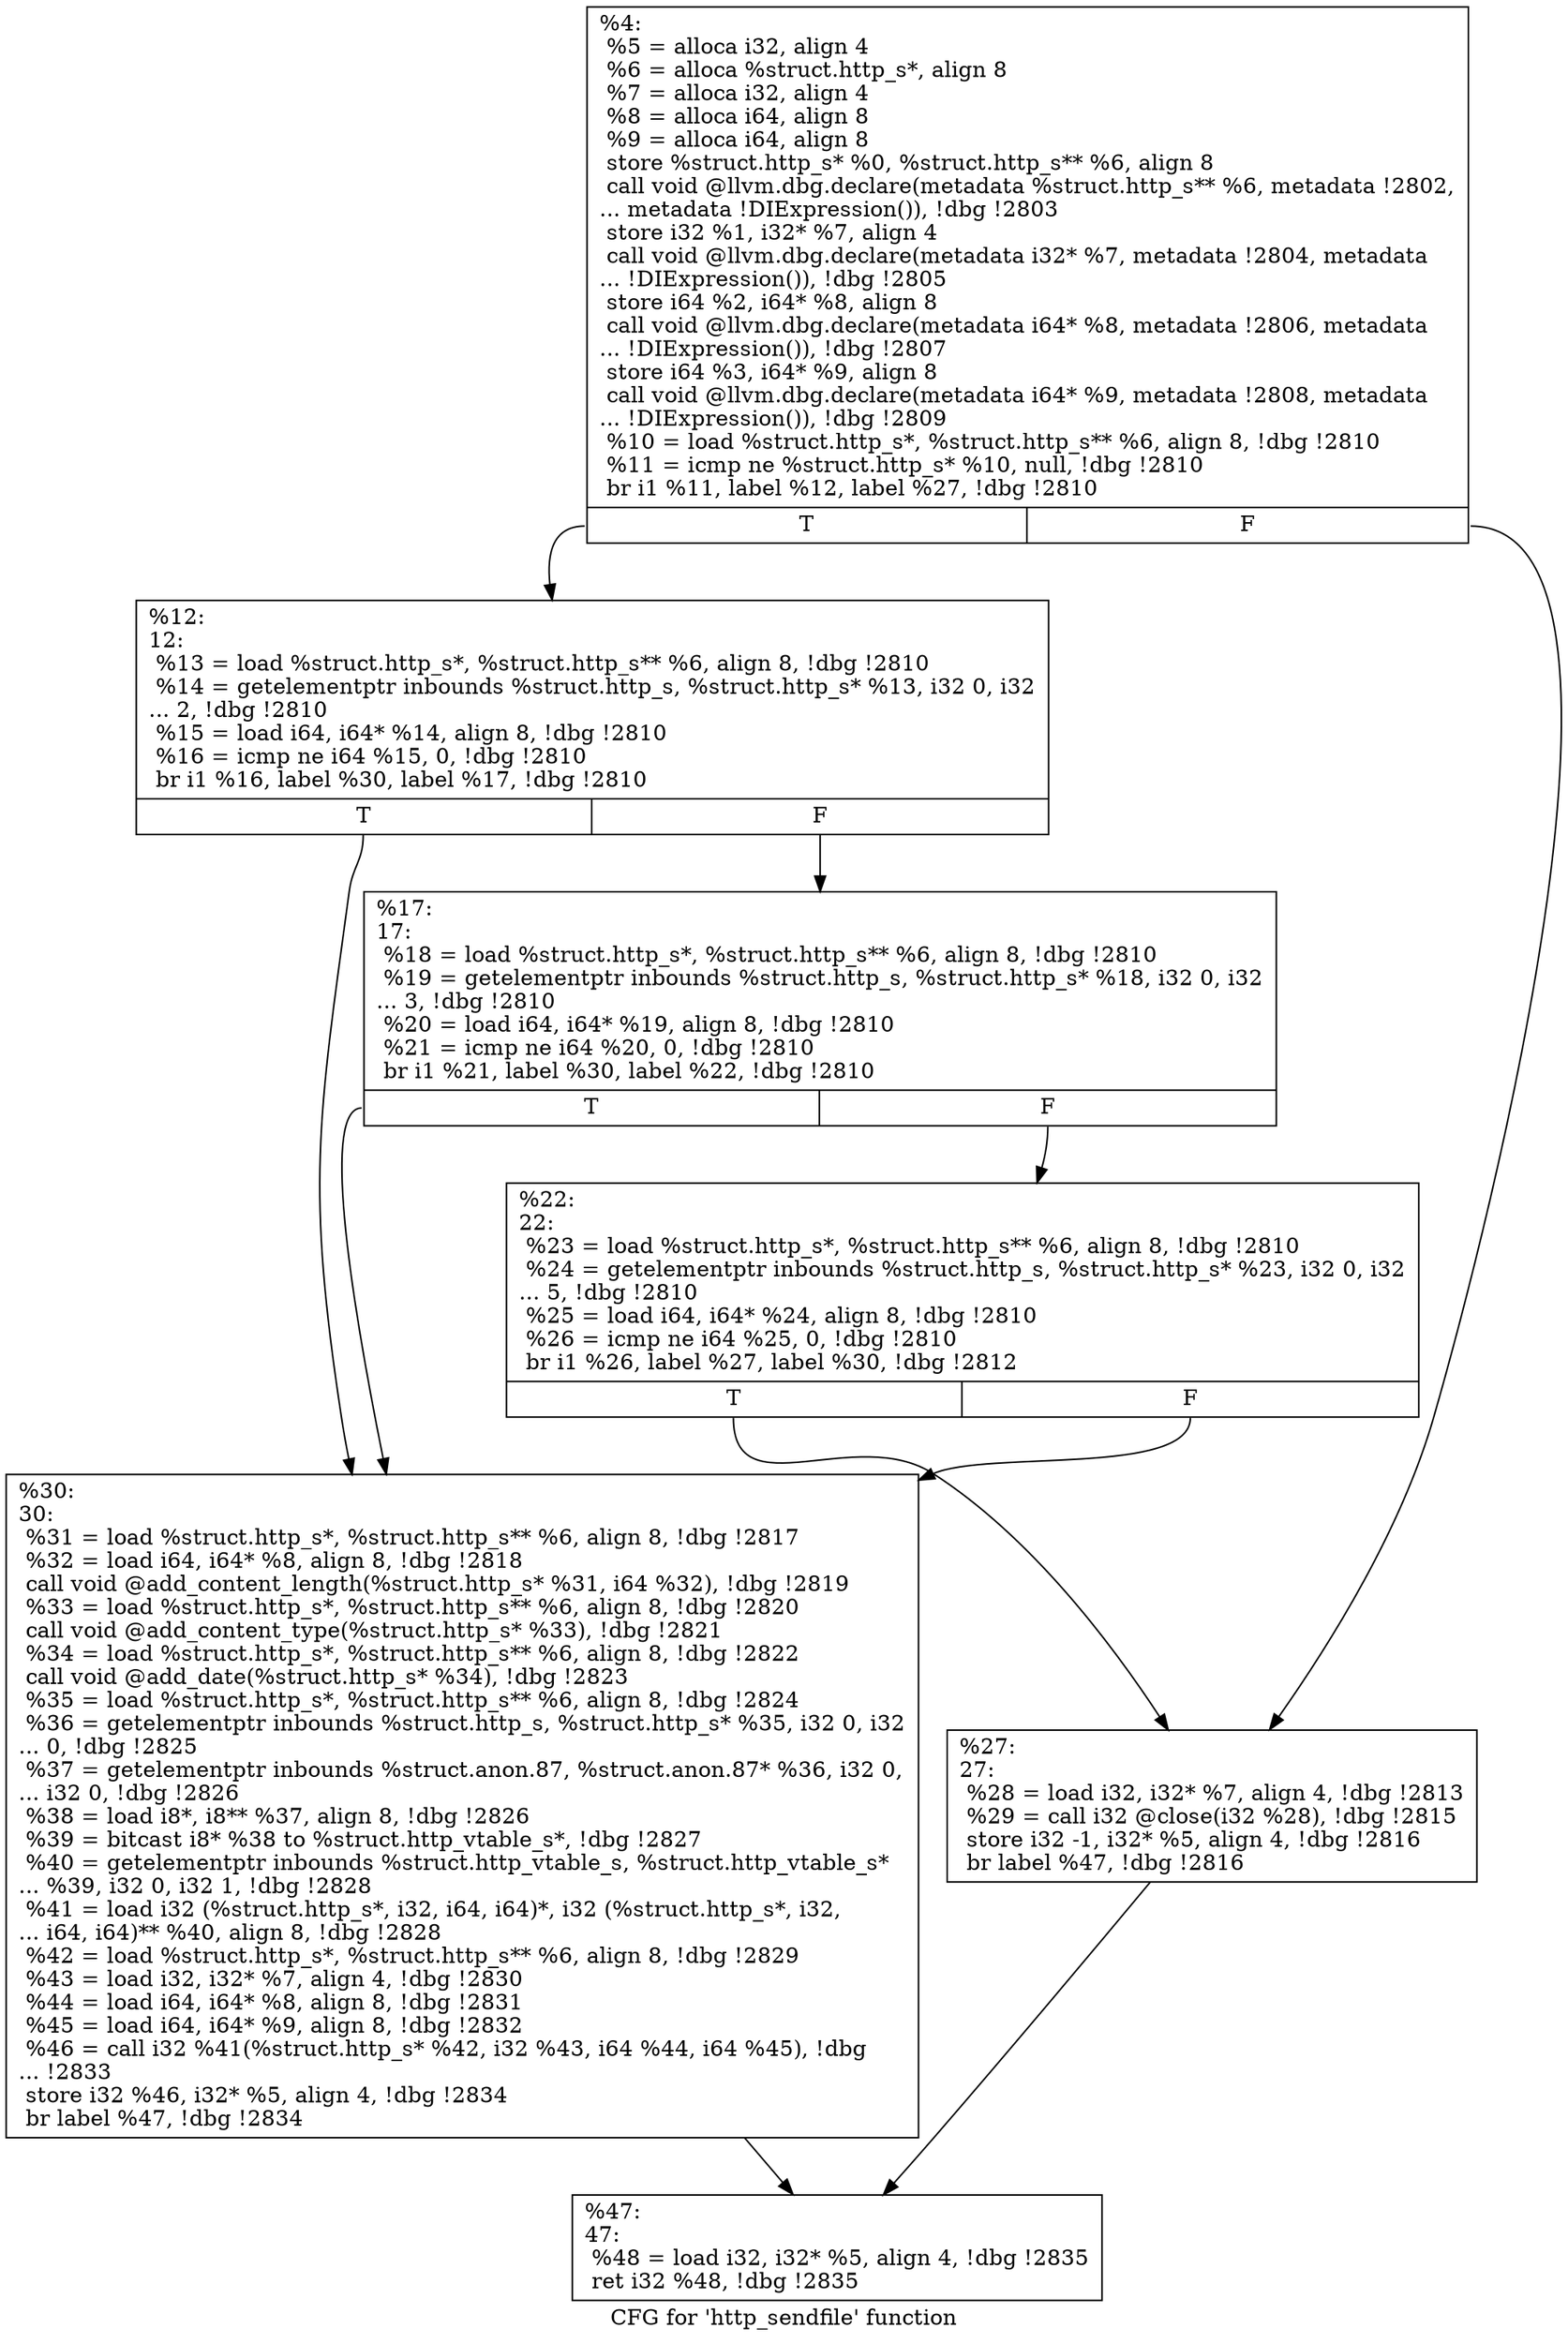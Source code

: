 digraph "CFG for 'http_sendfile' function" {
	label="CFG for 'http_sendfile' function";

	Node0x5568522d9220 [shape=record,label="{%4:\l  %5 = alloca i32, align 4\l  %6 = alloca %struct.http_s*, align 8\l  %7 = alloca i32, align 4\l  %8 = alloca i64, align 8\l  %9 = alloca i64, align 8\l  store %struct.http_s* %0, %struct.http_s** %6, align 8\l  call void @llvm.dbg.declare(metadata %struct.http_s** %6, metadata !2802,\l... metadata !DIExpression()), !dbg !2803\l  store i32 %1, i32* %7, align 4\l  call void @llvm.dbg.declare(metadata i32* %7, metadata !2804, metadata\l... !DIExpression()), !dbg !2805\l  store i64 %2, i64* %8, align 8\l  call void @llvm.dbg.declare(metadata i64* %8, metadata !2806, metadata\l... !DIExpression()), !dbg !2807\l  store i64 %3, i64* %9, align 8\l  call void @llvm.dbg.declare(metadata i64* %9, metadata !2808, metadata\l... !DIExpression()), !dbg !2809\l  %10 = load %struct.http_s*, %struct.http_s** %6, align 8, !dbg !2810\l  %11 = icmp ne %struct.http_s* %10, null, !dbg !2810\l  br i1 %11, label %12, label %27, !dbg !2810\l|{<s0>T|<s1>F}}"];
	Node0x5568522d9220:s0 -> Node0x5568522dac90;
	Node0x5568522d9220:s1 -> Node0x5568522dad80;
	Node0x5568522dac90 [shape=record,label="{%12:\l12:                                               \l  %13 = load %struct.http_s*, %struct.http_s** %6, align 8, !dbg !2810\l  %14 = getelementptr inbounds %struct.http_s, %struct.http_s* %13, i32 0, i32\l... 2, !dbg !2810\l  %15 = load i64, i64* %14, align 8, !dbg !2810\l  %16 = icmp ne i64 %15, 0, !dbg !2810\l  br i1 %16, label %30, label %17, !dbg !2810\l|{<s0>T|<s1>F}}"];
	Node0x5568522dac90:s0 -> Node0x5568522dadd0;
	Node0x5568522dac90:s1 -> Node0x5568522dace0;
	Node0x5568522dace0 [shape=record,label="{%17:\l17:                                               \l  %18 = load %struct.http_s*, %struct.http_s** %6, align 8, !dbg !2810\l  %19 = getelementptr inbounds %struct.http_s, %struct.http_s* %18, i32 0, i32\l... 3, !dbg !2810\l  %20 = load i64, i64* %19, align 8, !dbg !2810\l  %21 = icmp ne i64 %20, 0, !dbg !2810\l  br i1 %21, label %30, label %22, !dbg !2810\l|{<s0>T|<s1>F}}"];
	Node0x5568522dace0:s0 -> Node0x5568522dadd0;
	Node0x5568522dace0:s1 -> Node0x5568522dad30;
	Node0x5568522dad30 [shape=record,label="{%22:\l22:                                               \l  %23 = load %struct.http_s*, %struct.http_s** %6, align 8, !dbg !2810\l  %24 = getelementptr inbounds %struct.http_s, %struct.http_s* %23, i32 0, i32\l... 5, !dbg !2810\l  %25 = load i64, i64* %24, align 8, !dbg !2810\l  %26 = icmp ne i64 %25, 0, !dbg !2810\l  br i1 %26, label %27, label %30, !dbg !2812\l|{<s0>T|<s1>F}}"];
	Node0x5568522dad30:s0 -> Node0x5568522dad80;
	Node0x5568522dad30:s1 -> Node0x5568522dadd0;
	Node0x5568522dad80 [shape=record,label="{%27:\l27:                                               \l  %28 = load i32, i32* %7, align 4, !dbg !2813\l  %29 = call i32 @close(i32 %28), !dbg !2815\l  store i32 -1, i32* %5, align 4, !dbg !2816\l  br label %47, !dbg !2816\l}"];
	Node0x5568522dad80 -> Node0x5568522dae20;
	Node0x5568522dadd0 [shape=record,label="{%30:\l30:                                               \l  %31 = load %struct.http_s*, %struct.http_s** %6, align 8, !dbg !2817\l  %32 = load i64, i64* %8, align 8, !dbg !2818\l  call void @add_content_length(%struct.http_s* %31, i64 %32), !dbg !2819\l  %33 = load %struct.http_s*, %struct.http_s** %6, align 8, !dbg !2820\l  call void @add_content_type(%struct.http_s* %33), !dbg !2821\l  %34 = load %struct.http_s*, %struct.http_s** %6, align 8, !dbg !2822\l  call void @add_date(%struct.http_s* %34), !dbg !2823\l  %35 = load %struct.http_s*, %struct.http_s** %6, align 8, !dbg !2824\l  %36 = getelementptr inbounds %struct.http_s, %struct.http_s* %35, i32 0, i32\l... 0, !dbg !2825\l  %37 = getelementptr inbounds %struct.anon.87, %struct.anon.87* %36, i32 0,\l... i32 0, !dbg !2826\l  %38 = load i8*, i8** %37, align 8, !dbg !2826\l  %39 = bitcast i8* %38 to %struct.http_vtable_s*, !dbg !2827\l  %40 = getelementptr inbounds %struct.http_vtable_s, %struct.http_vtable_s*\l... %39, i32 0, i32 1, !dbg !2828\l  %41 = load i32 (%struct.http_s*, i32, i64, i64)*, i32 (%struct.http_s*, i32,\l... i64, i64)** %40, align 8, !dbg !2828\l  %42 = load %struct.http_s*, %struct.http_s** %6, align 8, !dbg !2829\l  %43 = load i32, i32* %7, align 4, !dbg !2830\l  %44 = load i64, i64* %8, align 8, !dbg !2831\l  %45 = load i64, i64* %9, align 8, !dbg !2832\l  %46 = call i32 %41(%struct.http_s* %42, i32 %43, i64 %44, i64 %45), !dbg\l... !2833\l  store i32 %46, i32* %5, align 4, !dbg !2834\l  br label %47, !dbg !2834\l}"];
	Node0x5568522dadd0 -> Node0x5568522dae20;
	Node0x5568522dae20 [shape=record,label="{%47:\l47:                                               \l  %48 = load i32, i32* %5, align 4, !dbg !2835\l  ret i32 %48, !dbg !2835\l}"];
}
